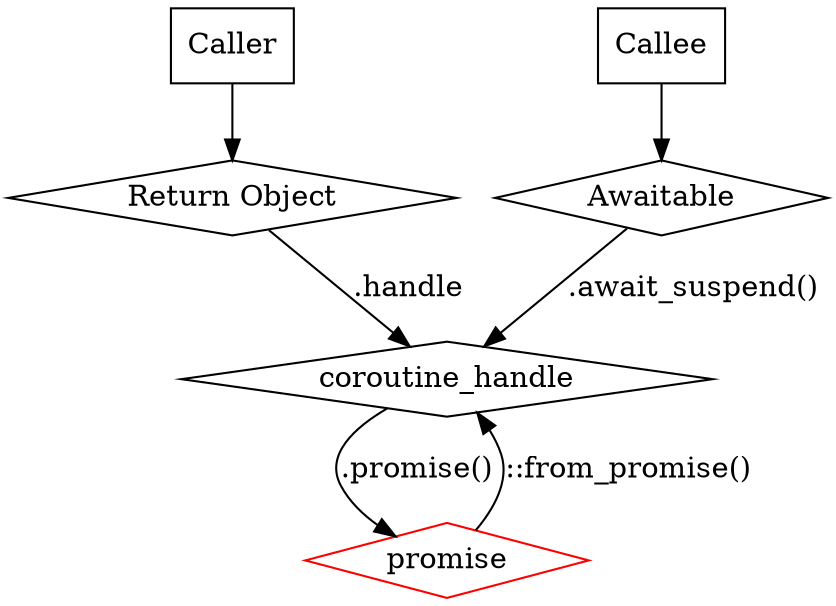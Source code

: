 digraph D {
  graph [ dpi = 300 ]; 

  main [shape=box, label="Caller"]
  f1 [shape=box, label="Callee"]
  ret [shape=diamond, label="Return Object"]
  p [shape=diamond label="promise", color="red"]
  handle [shape=diamond label="coroutine_handle"]
  awaitable [shape=diamond label="Awaitable"]

  main -> ret
  f1 -> awaitable
  p -> handle [label = "::from_promise()"]
  handle -> p [label = ".promise()"]
  ret -> handle [label = ".handle"]
  awaitable -> handle [label = ".await_suspend()"]
}
